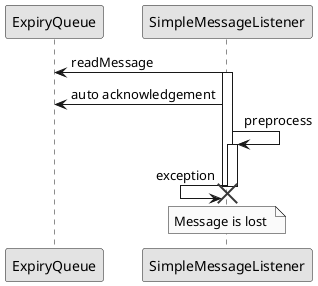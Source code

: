 @startuml
skinparam monochrome true

participant "ExpiryQueue" as mq
participant "SimpleMessageListener" as sml

mq <- sml : readMessage
activate sml
mq <- sml : auto acknowledgement

sml -> sml : preprocess
activate sml

sml <- sml : exception
destroy sml

deactivate sml
note over sml
  Message is lost 
end note

@enduml